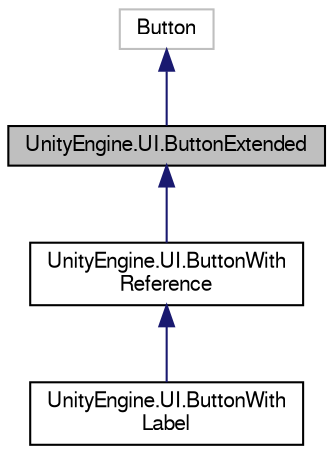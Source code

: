 digraph "UnityEngine.UI.ButtonExtended"
{
  edge [fontname="FreeSans",fontsize="10",labelfontname="FreeSans",labelfontsize="10"];
  node [fontname="FreeSans",fontsize="10",shape=record];
  Node1 [label="UnityEngine.UI.ButtonExtended",height=0.2,width=0.4,color="black", fillcolor="grey75", style="filled", fontcolor="black"];
  Node2 -> Node1 [dir="back",color="midnightblue",fontsize="10",style="solid",fontname="FreeSans"];
  Node2 [label="Button",height=0.2,width=0.4,color="grey75", fillcolor="white", style="filled"];
  Node1 -> Node3 [dir="back",color="midnightblue",fontsize="10",style="solid",fontname="FreeSans"];
  Node3 [label="UnityEngine.UI.ButtonWith\lReference",height=0.2,width=0.4,color="black", fillcolor="white", style="filled",URL="$class_unity_engine_1_1_u_i_1_1_button_with_reference.html"];
  Node3 -> Node4 [dir="back",color="midnightblue",fontsize="10",style="solid",fontname="FreeSans"];
  Node4 [label="UnityEngine.UI.ButtonWith\lLabel",height=0.2,width=0.4,color="black", fillcolor="white", style="filled",URL="$class_unity_engine_1_1_u_i_1_1_button_with_label.html"];
}
